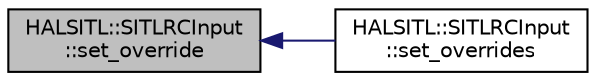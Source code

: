 digraph "HALSITL::SITLRCInput::set_override"
{
 // INTERACTIVE_SVG=YES
  edge [fontname="Helvetica",fontsize="10",labelfontname="Helvetica",labelfontsize="10"];
  node [fontname="Helvetica",fontsize="10",shape=record];
  rankdir="LR";
  Node1 [label="HALSITL::SITLRCInput\l::set_override",height=0.2,width=0.4,color="black", fillcolor="grey75", style="filled" fontcolor="black"];
  Node1 -> Node2 [dir="back",color="midnightblue",fontsize="10",style="solid",fontname="Helvetica"];
  Node2 [label="HALSITL::SITLRCInput\l::set_overrides",height=0.2,width=0.4,color="black", fillcolor="white", style="filled",URL="$classHALSITL_1_1SITLRCInput.html#a813d8b15b2a23b0eb365e621ef53d8f3"];
}
